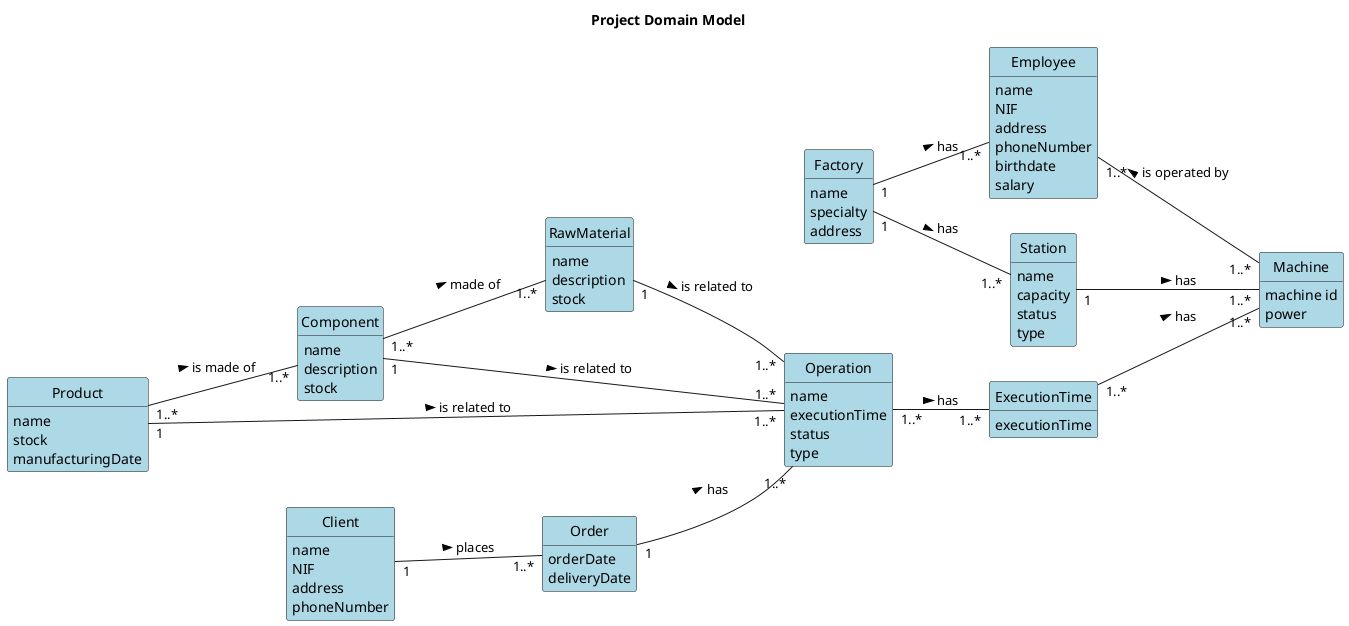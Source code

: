 @startuml
skinparam classBackgroundColor #ADD8E6
skinparam packageStyle rectangle
skinparam shadowing false
skinparam classAttributeIconSize 0
hide circle
hide methods
left to right direction

title Project Domain Model



class ExecutionTime{
    executionTime
}
class RawMaterial {
    name
    description
    stock
}

class Product {
    name
    stock
    manufacturingDate
}

class Component {
    name
    description
    stock
}

class Machine {
    machine id
    power
}

class Employee {
    name
    NIF
    address
    phoneNumber
    birthdate
    salary
}

class Operation {
    name
    executionTime
    status
    type
}

class Station {
    name
    capacity
    status
    type
}

class Factory {
    name
    specialty
    address
}

class Order {
    orderDate
    deliveryDate
}

class Client {
    name
    NIF
    address
    phoneNumber
}


Component "1..*" -- "1..*" RawMaterial: made of >
Product "1..*" -- "1..*" Component : is made of >
Component "1" -- "1..*" Operation : is related to >
RawMaterial "1" -- "1..*" Operation : is related to >
Product "1" -- "1..*" Operation : is related to >
Order "1" -- "1..*" Operation : has >
'assumindo que não existem encomendas iguais
Client "1" -- "1..*" Order : places >
ExecutionTime "1..*" -- "1..*" Machine : has >
Operation "1..*" -- "1..*" ExecutionTime : has >
Employee "1..*" -- "1..*" Machine : is operated by <
Station "1" -- "1..*" Machine : has >
Factory "1" -- "1..*" Station : has >
Factory "1" -- "1..*" Employee : has >

@enduml
